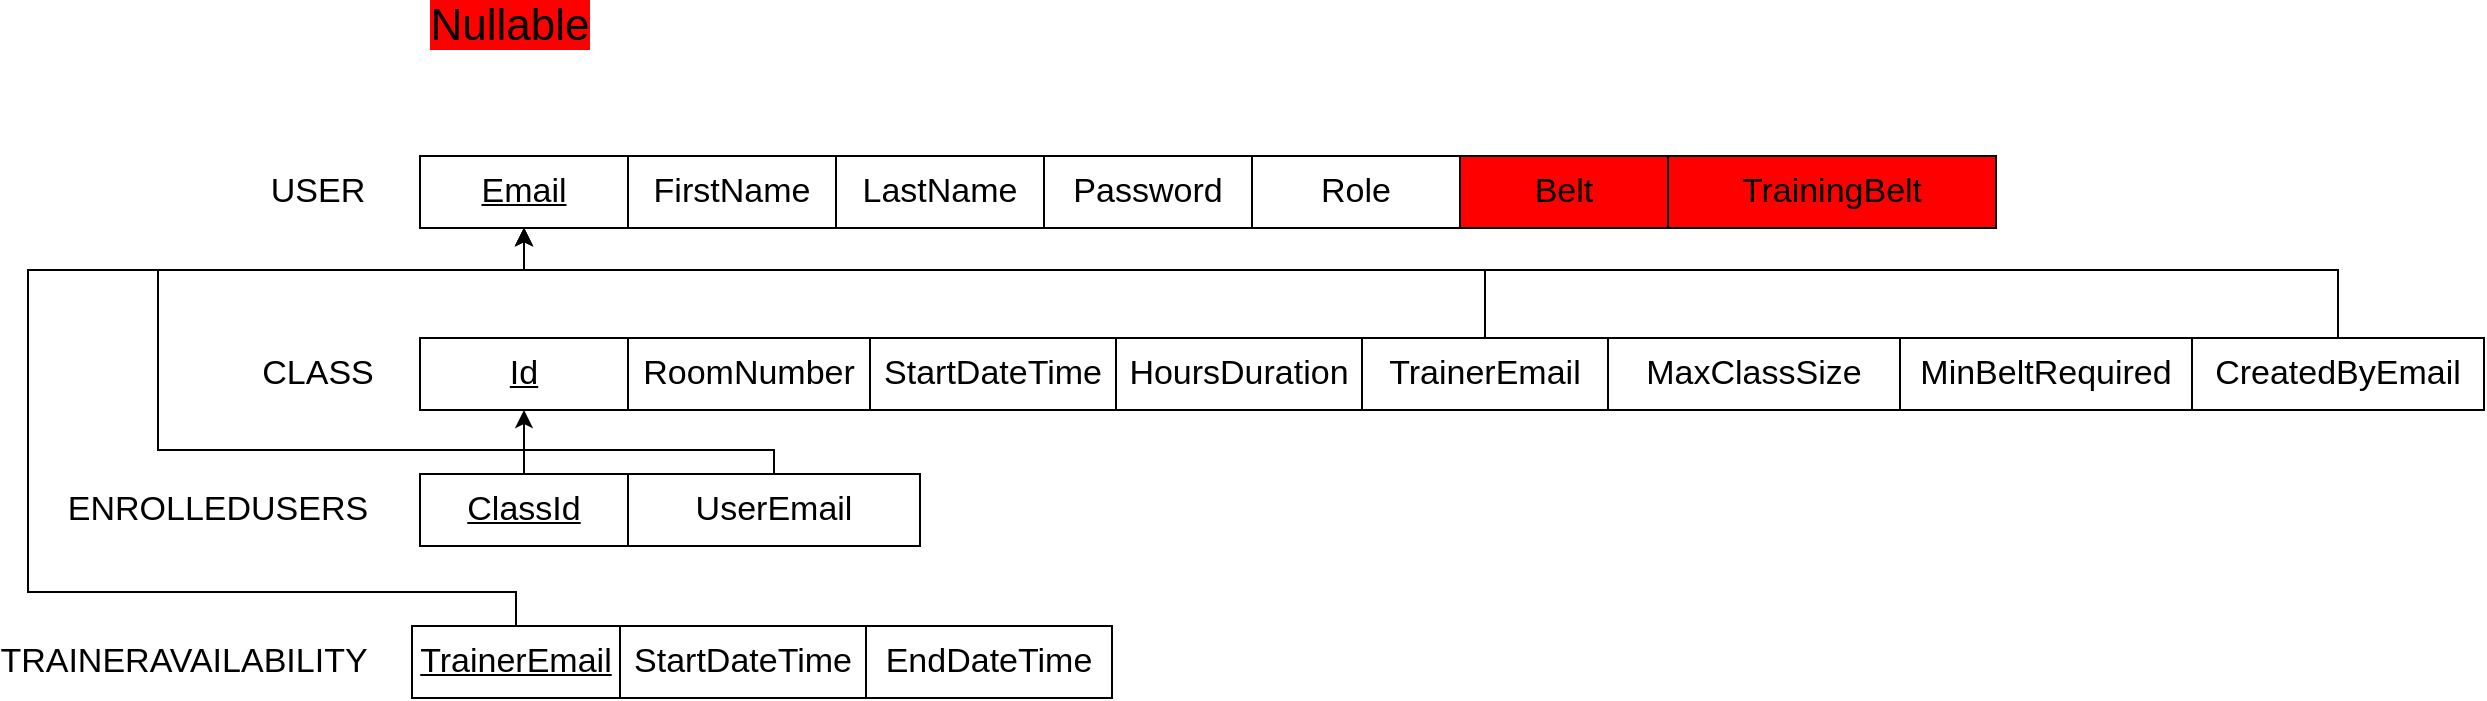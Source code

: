 <mxfile version="11.1.1" type="device"><diagram id="0e9pnpLnRvvH2o1bFCbQ" name="Page-1"><mxGraphModel dx="1822" dy="1224" grid="0" gridSize="10" guides="1" tooltips="1" connect="1" arrows="1" fold="1" page="0" pageScale="1" pageWidth="850" pageHeight="1100" math="0" shadow="0"><root><mxCell id="0"/><mxCell id="1" parent="0"/><mxCell id="2DdQ4dUA0T0h-lVzCuz4-2" value="&lt;font style=&quot;font-size: 17px&quot;&gt;USER&lt;/font&gt;" style="text;html=1;strokeColor=none;fillColor=none;align=center;verticalAlign=middle;whiteSpace=wrap;rounded=0;" parent="1" vertex="1"><mxGeometry x="74" y="79" width="40" height="20" as="geometry"/></mxCell><mxCell id="2DdQ4dUA0T0h-lVzCuz4-3" value="&lt;span style=&quot;font-size: 17px ; white-space: normal&quot;&gt;&lt;u&gt;Email&lt;/u&gt;&lt;/span&gt;" style="rounded=0;whiteSpace=wrap;html=1;" parent="1" vertex="1"><mxGeometry x="145" y="71" width="104" height="36" as="geometry"/></mxCell><mxCell id="2DdQ4dUA0T0h-lVzCuz4-4" value="&lt;span style=&quot;font-size: 17px&quot;&gt;FirstName&lt;/span&gt;" style="rounded=0;whiteSpace=wrap;html=1;" parent="1" vertex="1"><mxGeometry x="249" y="71" width="104" height="36" as="geometry"/></mxCell><mxCell id="2DdQ4dUA0T0h-lVzCuz4-6" value="&lt;span style=&quot;font-size: 17px&quot;&gt;LastName&lt;br&gt;&lt;/span&gt;" style="rounded=0;whiteSpace=wrap;html=1;" parent="1" vertex="1"><mxGeometry x="353" y="71" width="104" height="36" as="geometry"/></mxCell><mxCell id="2DdQ4dUA0T0h-lVzCuz4-8" value="&lt;span style=&quot;font-size: 17px&quot;&gt;Password&lt;br&gt;&lt;/span&gt;" style="rounded=0;whiteSpace=wrap;html=1;" parent="1" vertex="1"><mxGeometry x="457" y="71" width="104" height="36" as="geometry"/></mxCell><mxCell id="2DdQ4dUA0T0h-lVzCuz4-10" value="&lt;span style=&quot;font-size: 17px&quot;&gt;Role&lt;br&gt;&lt;/span&gt;" style="rounded=0;whiteSpace=wrap;html=1;" parent="1" vertex="1"><mxGeometry x="561" y="71" width="104" height="36" as="geometry"/></mxCell><mxCell id="2DdQ4dUA0T0h-lVzCuz4-15" value="&lt;span style=&quot;font-size: 17px&quot;&gt;Belt&lt;br&gt;&lt;/span&gt;" style="rounded=0;whiteSpace=wrap;html=1;fillColor=#FF0000;" parent="1" vertex="1"><mxGeometry x="665" y="71" width="104" height="36" as="geometry"/></mxCell><mxCell id="2DdQ4dUA0T0h-lVzCuz4-16" value="&lt;span style=&quot;font-size: 17px&quot;&gt;TrainingBelt&lt;br&gt;&lt;/span&gt;" style="rounded=0;whiteSpace=wrap;html=1;fillColor=#FF0000;" parent="1" vertex="1"><mxGeometry x="769" y="71" width="164" height="36" as="geometry"/></mxCell><mxCell id="2DdQ4dUA0T0h-lVzCuz4-22" value="&lt;font style=&quot;font-size: 17px&quot;&gt;CLASS&lt;/font&gt;" style="text;html=1;strokeColor=none;fillColor=none;align=center;verticalAlign=middle;whiteSpace=wrap;rounded=0;" parent="1" vertex="1"><mxGeometry x="74" y="170" width="40" height="20" as="geometry"/></mxCell><mxCell id="2DdQ4dUA0T0h-lVzCuz4-23" value="&lt;font style=&quot;font-size: 17px&quot;&gt;&lt;u&gt;Id&lt;/u&gt;&lt;/font&gt;" style="rounded=0;whiteSpace=wrap;html=1;" parent="1" vertex="1"><mxGeometry x="145" y="162" width="104" height="36" as="geometry"/></mxCell><mxCell id="2DdQ4dUA0T0h-lVzCuz4-24" value="&lt;font style=&quot;font-size: 17px&quot;&gt;RoomNumber&lt;/font&gt;" style="rounded=0;whiteSpace=wrap;html=1;" parent="1" vertex="1"><mxGeometry x="249" y="162" width="121" height="36" as="geometry"/></mxCell><mxCell id="2DdQ4dUA0T0h-lVzCuz4-25" value="&lt;span style=&quot;font-size: 17px&quot;&gt;StartDateTime&lt;/span&gt;" style="rounded=0;whiteSpace=wrap;html=1;" parent="1" vertex="1"><mxGeometry x="370" y="162" width="123" height="36" as="geometry"/></mxCell><mxCell id="2DdQ4dUA0T0h-lVzCuz4-33" style="edgeStyle=orthogonalEdgeStyle;rounded=0;orthogonalLoop=1;jettySize=auto;html=1;entryX=0.5;entryY=1;entryDx=0;entryDy=0;" parent="1" source="2DdQ4dUA0T0h-lVzCuz4-29" target="2DdQ4dUA0T0h-lVzCuz4-3" edge="1"><mxGeometry relative="1" as="geometry"><mxPoint x="197" y="116" as="targetPoint"/><Array as="points"><mxPoint x="677" y="128"/><mxPoint x="197" y="128"/></Array></mxGeometry></mxCell><mxCell id="2DdQ4dUA0T0h-lVzCuz4-29" value="&lt;span style=&quot;font-size: 17px&quot;&gt;TrainerEmail&lt;/span&gt;" style="rounded=0;whiteSpace=wrap;html=1;fillColor=#FFFFFF;" parent="1" vertex="1"><mxGeometry x="616" y="162" width="123" height="36" as="geometry"/></mxCell><mxCell id="2DdQ4dUA0T0h-lVzCuz4-31" value="&lt;span style=&quot;font-size: 17px&quot;&gt;HoursDuration&lt;/span&gt;" style="rounded=0;whiteSpace=wrap;html=1;" parent="1" vertex="1"><mxGeometry x="493" y="162" width="123" height="36" as="geometry"/></mxCell><mxCell id="2DdQ4dUA0T0h-lVzCuz4-32" value="&lt;span style=&quot;font-size: 17px&quot;&gt;MinBeltRequired&lt;/span&gt;" style="rounded=0;whiteSpace=wrap;html=1;" parent="1" vertex="1"><mxGeometry x="885" y="162" width="146" height="36" as="geometry"/></mxCell><mxCell id="2DdQ4dUA0T0h-lVzCuz4-35" value="&lt;span style=&quot;font-size: 17px&quot;&gt;MaxClassSize&lt;/span&gt;" style="rounded=0;whiteSpace=wrap;html=1;" parent="1" vertex="1"><mxGeometry x="739" y="162" width="146" height="36" as="geometry"/></mxCell><mxCell id="2DdQ4dUA0T0h-lVzCuz4-37" value="&lt;span style=&quot;font-size: 17px&quot;&gt;TRAINERAVAILABILITY&lt;/span&gt;" style="text;html=1;strokeColor=none;fillColor=none;align=center;verticalAlign=middle;whiteSpace=wrap;rounded=0;" parent="1" vertex="1"><mxGeometry x="7" y="314" width="40" height="20" as="geometry"/></mxCell><mxCell id="2DdQ4dUA0T0h-lVzCuz4-39" style="edgeStyle=orthogonalEdgeStyle;rounded=0;orthogonalLoop=1;jettySize=auto;html=1;entryX=0.5;entryY=1;entryDx=0;entryDy=0;" parent="1" source="2DdQ4dUA0T0h-lVzCuz4-38" target="2DdQ4dUA0T0h-lVzCuz4-3" edge="1"><mxGeometry relative="1" as="geometry"><Array as="points"><mxPoint x="193" y="289"/><mxPoint x="-51" y="289"/><mxPoint x="-51" y="128"/><mxPoint x="197" y="128"/></Array></mxGeometry></mxCell><mxCell id="2DdQ4dUA0T0h-lVzCuz4-38" value="&lt;font style=&quot;font-size: 17px&quot;&gt;&lt;u&gt;TrainerEmail&lt;/u&gt;&lt;/font&gt;" style="rounded=0;whiteSpace=wrap;html=1;" parent="1" vertex="1"><mxGeometry x="141" y="306" width="104" height="36" as="geometry"/></mxCell><mxCell id="2DdQ4dUA0T0h-lVzCuz4-41" style="edgeStyle=orthogonalEdgeStyle;rounded=0;orthogonalLoop=1;jettySize=auto;html=1;entryX=0.5;entryY=1;entryDx=0;entryDy=0;" parent="1" source="2DdQ4dUA0T0h-lVzCuz4-40" target="2DdQ4dUA0T0h-lVzCuz4-3" edge="1"><mxGeometry relative="1" as="geometry"><Array as="points"><mxPoint x="322" y="218"/><mxPoint x="14" y="218"/><mxPoint x="14" y="128"/><mxPoint x="197" y="128"/></Array></mxGeometry></mxCell><mxCell id="2DdQ4dUA0T0h-lVzCuz4-40" value="&lt;span style=&quot;font-size: 17px&quot;&gt;UserEmail&lt;/span&gt;" style="rounded=0;whiteSpace=wrap;html=1;" parent="1" vertex="1"><mxGeometry x="249" y="230" width="146" height="36" as="geometry"/></mxCell><mxCell id="2DdQ4dUA0T0h-lVzCuz4-42" value="&lt;span style=&quot;font-size: 17px&quot;&gt;StartDateTime&lt;/span&gt;" style="rounded=0;whiteSpace=wrap;html=1;" parent="1" vertex="1"><mxGeometry x="245" y="306" width="123" height="36" as="geometry"/></mxCell><mxCell id="2DdQ4dUA0T0h-lVzCuz4-43" value="&lt;span style=&quot;font-size: 17px&quot;&gt;EndDateTime&lt;/span&gt;" style="rounded=0;whiteSpace=wrap;html=1;" parent="1" vertex="1"><mxGeometry x="368" y="306" width="123" height="36" as="geometry"/></mxCell><mxCell id="FJQbHBvAIGkA0O1aAShK-1" value="&lt;font style=&quot;font-size: 22px ; background-color: rgb(255 , 0 , 0)&quot;&gt;Nullable&lt;/font&gt;" style="text;html=1;strokeColor=none;fillColor=none;align=center;verticalAlign=middle;whiteSpace=wrap;rounded=0;strokeWidth=9;" vertex="1" parent="1"><mxGeometry x="170" y="-4" width="40" height="20" as="geometry"/></mxCell><mxCell id="FJQbHBvAIGkA0O1aAShK-3" style="edgeStyle=orthogonalEdgeStyle;rounded=0;orthogonalLoop=1;jettySize=auto;html=1;entryX=0.5;entryY=1;entryDx=0;entryDy=0;" edge="1" parent="1" source="FJQbHBvAIGkA0O1aAShK-2" target="2DdQ4dUA0T0h-lVzCuz4-3"><mxGeometry relative="1" as="geometry"><Array as="points"><mxPoint x="1104" y="128"/><mxPoint x="197" y="128"/></Array></mxGeometry></mxCell><mxCell id="FJQbHBvAIGkA0O1aAShK-2" value="&lt;span style=&quot;font-size: 17px&quot;&gt;CreatedByEmail&lt;/span&gt;" style="rounded=0;whiteSpace=wrap;html=1;" vertex="1" parent="1"><mxGeometry x="1031" y="162" width="146" height="36" as="geometry"/></mxCell><mxCell id="FJQbHBvAIGkA0O1aAShK-8" value="&lt;span style=&quot;font-size: 17px&quot;&gt;ENROLLEDUSERS&lt;br&gt;&lt;/span&gt;" style="text;html=1;strokeColor=none;fillColor=none;align=center;verticalAlign=middle;whiteSpace=wrap;rounded=0;" vertex="1" parent="1"><mxGeometry x="24" y="238" width="40" height="20" as="geometry"/></mxCell><mxCell id="FJQbHBvAIGkA0O1aAShK-10" style="rounded=0;orthogonalLoop=1;jettySize=auto;html=1;" edge="1" parent="1" source="FJQbHBvAIGkA0O1aAShK-9" target="2DdQ4dUA0T0h-lVzCuz4-23"><mxGeometry relative="1" as="geometry"/></mxCell><mxCell id="FJQbHBvAIGkA0O1aAShK-9" value="&lt;font style=&quot;font-size: 17px&quot;&gt;&lt;u&gt;ClassId&lt;/u&gt;&lt;/font&gt;" style="rounded=0;whiteSpace=wrap;html=1;" vertex="1" parent="1"><mxGeometry x="145" y="230" width="104" height="36" as="geometry"/></mxCell></root></mxGraphModel></diagram></mxfile>